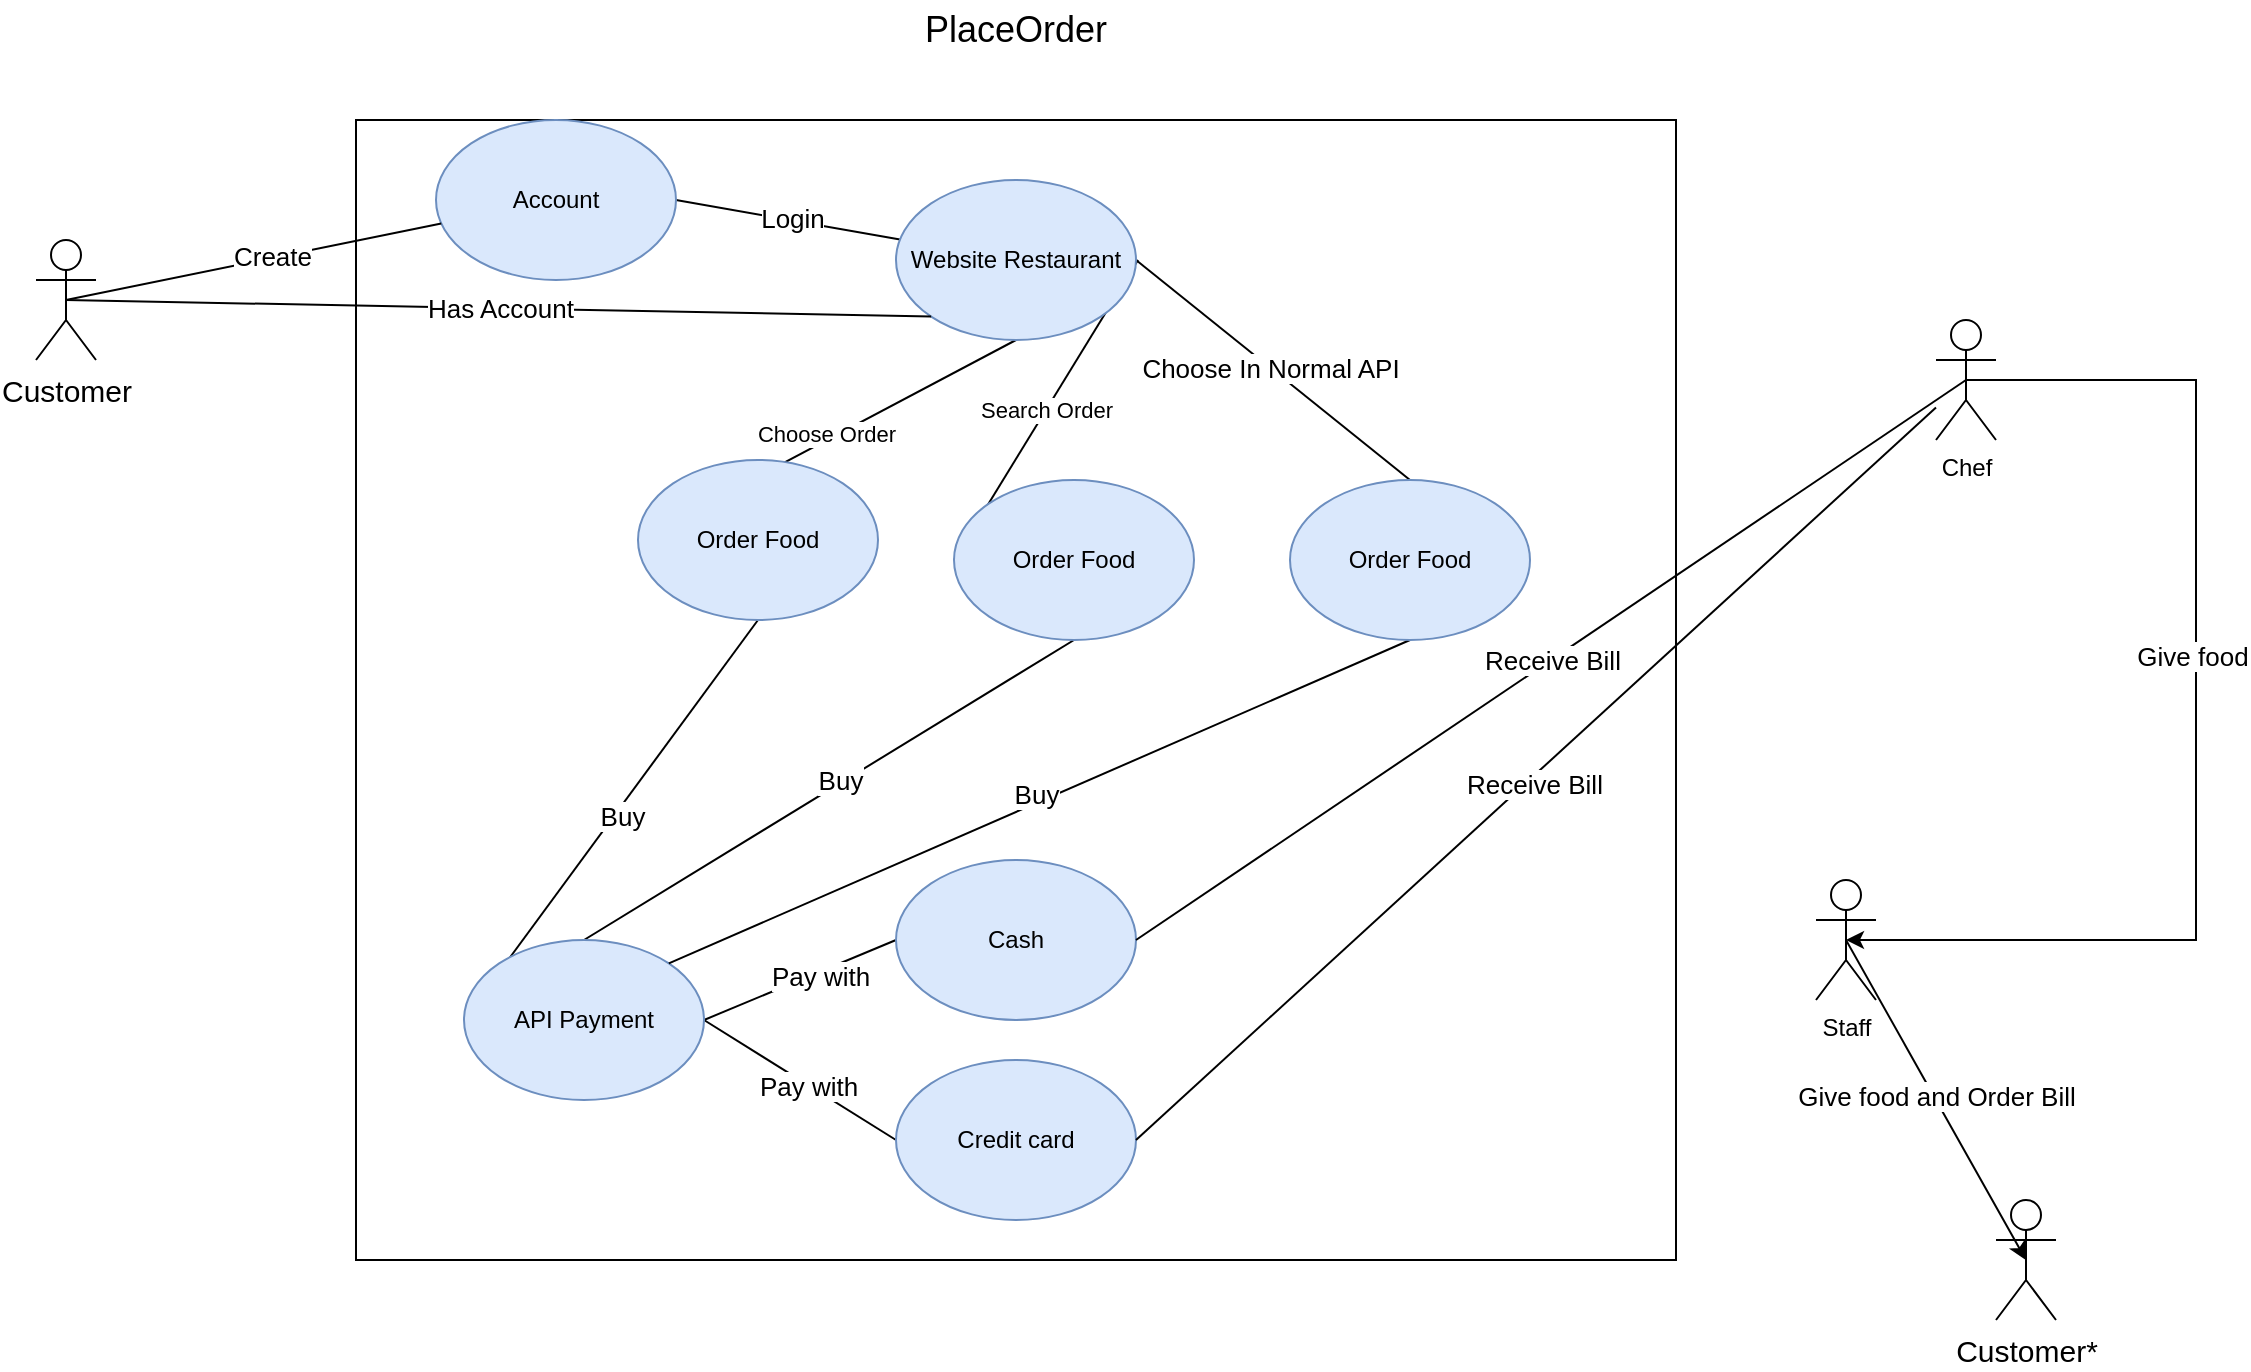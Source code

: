 <mxfile version="24.8.6">
  <diagram name="Trang-1" id="LwPPLO4Ee-6Tbe8ZKP9Q">
    <mxGraphModel dx="1235" dy="669" grid="1" gridSize="10" guides="1" tooltips="1" connect="1" arrows="1" fold="1" page="1" pageScale="1" pageWidth="827" pageHeight="1169" math="0" shadow="0">
      <root>
        <mxCell id="0" />
        <mxCell id="1" parent="0" />
        <mxCell id="qwp_WOEQlL5NrjCQHLM8-1" value="&lt;font style=&quot;font-size: 15px;&quot;&gt;Customer&lt;/font&gt;" style="shape=umlActor;verticalLabelPosition=bottom;verticalAlign=top;html=1;outlineConnect=0;" vertex="1" parent="1">
          <mxGeometry x="80" y="180" width="30" height="60" as="geometry" />
        </mxCell>
        <mxCell id="qwp_WOEQlL5NrjCQHLM8-3" value="" style="rounded=0;whiteSpace=wrap;html=1;" vertex="1" parent="1">
          <mxGeometry x="240" y="120" width="660" height="570" as="geometry" />
        </mxCell>
        <mxCell id="qwp_WOEQlL5NrjCQHLM8-4" value="&lt;span style=&quot;font-size: 18px;&quot;&gt;PlaceOrder&lt;/span&gt;" style="text;html=1;align=center;verticalAlign=middle;whiteSpace=wrap;rounded=0;" vertex="1" parent="1">
          <mxGeometry x="481" y="60" width="178" height="30" as="geometry" />
        </mxCell>
        <mxCell id="qwp_WOEQlL5NrjCQHLM8-13" style="rounded=0;orthogonalLoop=1;jettySize=auto;html=1;exitX=1;exitY=0.5;exitDx=0;exitDy=0;endArrow=none;endFill=0;" edge="1" parent="1" source="qwp_WOEQlL5NrjCQHLM8-7" target="qwp_WOEQlL5NrjCQHLM8-12">
          <mxGeometry relative="1" as="geometry" />
        </mxCell>
        <mxCell id="qwp_WOEQlL5NrjCQHLM8-15" value="&lt;font style=&quot;font-size: 13px;&quot;&gt;Login&lt;/font&gt;" style="edgeLabel;html=1;align=center;verticalAlign=middle;resizable=0;points=[];" vertex="1" connectable="0" parent="qwp_WOEQlL5NrjCQHLM8-13">
          <mxGeometry x="0.019" y="1" relative="1" as="geometry">
            <mxPoint as="offset" />
          </mxGeometry>
        </mxCell>
        <mxCell id="qwp_WOEQlL5NrjCQHLM8-7" value="Account" style="ellipse;whiteSpace=wrap;html=1;fillColor=#dae8fc;strokeColor=#6c8ebf;" vertex="1" parent="1">
          <mxGeometry x="280" y="120" width="120" height="80" as="geometry" />
        </mxCell>
        <mxCell id="qwp_WOEQlL5NrjCQHLM8-8" style="rounded=0;orthogonalLoop=1;jettySize=auto;html=1;exitX=0.5;exitY=0.5;exitDx=0;exitDy=0;exitPerimeter=0;endArrow=none;endFill=0;" edge="1" parent="1" source="qwp_WOEQlL5NrjCQHLM8-1" target="qwp_WOEQlL5NrjCQHLM8-7">
          <mxGeometry relative="1" as="geometry" />
        </mxCell>
        <mxCell id="qwp_WOEQlL5NrjCQHLM8-9" value="&lt;font style=&quot;font-size: 13px;&quot;&gt;Create&lt;/font&gt;" style="edgeLabel;html=1;align=center;verticalAlign=middle;resizable=0;points=[];" vertex="1" connectable="0" parent="qwp_WOEQlL5NrjCQHLM8-8">
          <mxGeometry x="0.085" y="1" relative="1" as="geometry">
            <mxPoint x="1" as="offset" />
          </mxGeometry>
        </mxCell>
        <mxCell id="qwp_WOEQlL5NrjCQHLM8-18" style="rounded=0;orthogonalLoop=1;jettySize=auto;html=1;exitX=1;exitY=0.5;exitDx=0;exitDy=0;entryX=0;entryY=0.5;entryDx=0;entryDy=0;endArrow=none;endFill=0;" edge="1" parent="1" target="qwp_WOEQlL5NrjCQHLM8-17">
          <mxGeometry relative="1" as="geometry">
            <mxPoint x="631" y="190" as="sourcePoint" />
            <mxPoint x="701" y="190" as="targetPoint" />
          </mxGeometry>
        </mxCell>
        <mxCell id="qwp_WOEQlL5NrjCQHLM8-19" value="Search Order" style="edgeLabel;html=1;align=center;verticalAlign=middle;resizable=0;points=[];" vertex="1" connectable="0" parent="qwp_WOEQlL5NrjCQHLM8-18">
          <mxGeometry relative="1" as="geometry">
            <mxPoint as="offset" />
          </mxGeometry>
        </mxCell>
        <mxCell id="qwp_WOEQlL5NrjCQHLM8-21" style="rounded=0;orthogonalLoop=1;jettySize=auto;html=1;exitX=0.5;exitY=1;exitDx=0;exitDy=0;entryX=0;entryY=0.5;entryDx=0;entryDy=0;endArrow=none;endFill=0;" edge="1" parent="1" source="qwp_WOEQlL5NrjCQHLM8-12" target="qwp_WOEQlL5NrjCQHLM8-20">
          <mxGeometry relative="1" as="geometry" />
        </mxCell>
        <mxCell id="qwp_WOEQlL5NrjCQHLM8-22" value="Choose Order" style="edgeLabel;html=1;align=center;verticalAlign=middle;resizable=0;points=[];" vertex="1" connectable="0" parent="qwp_WOEQlL5NrjCQHLM8-21">
          <mxGeometry x="-0.008" y="-3" relative="1" as="geometry">
            <mxPoint as="offset" />
          </mxGeometry>
        </mxCell>
        <mxCell id="qwp_WOEQlL5NrjCQHLM8-54" style="rounded=0;orthogonalLoop=1;jettySize=auto;html=1;exitX=1;exitY=0.5;exitDx=0;exitDy=0;entryX=0.5;entryY=0;entryDx=0;entryDy=0;endArrow=none;endFill=0;" edge="1" parent="1" source="qwp_WOEQlL5NrjCQHLM8-12" target="qwp_WOEQlL5NrjCQHLM8-53">
          <mxGeometry relative="1" as="geometry" />
        </mxCell>
        <mxCell id="qwp_WOEQlL5NrjCQHLM8-55" value="&lt;font style=&quot;font-size: 13px;&quot;&gt;Choose In Normal API&lt;/font&gt;" style="edgeLabel;html=1;align=center;verticalAlign=middle;resizable=0;points=[];" vertex="1" connectable="0" parent="qwp_WOEQlL5NrjCQHLM8-54">
          <mxGeometry x="-0.029" relative="1" as="geometry">
            <mxPoint as="offset" />
          </mxGeometry>
        </mxCell>
        <mxCell id="qwp_WOEQlL5NrjCQHLM8-12" value="Website Restaurant" style="ellipse;whiteSpace=wrap;html=1;fillColor=#dae8fc;strokeColor=#6c8ebf;" vertex="1" parent="1">
          <mxGeometry x="510" y="150" width="120" height="80" as="geometry" />
        </mxCell>
        <mxCell id="qwp_WOEQlL5NrjCQHLM8-26" style="rounded=0;orthogonalLoop=1;jettySize=auto;html=1;exitX=0.5;exitY=1;exitDx=0;exitDy=0;entryX=0.5;entryY=0;entryDx=0;entryDy=0;endArrow=none;endFill=0;" edge="1" parent="1" source="qwp_WOEQlL5NrjCQHLM8-17" target="qwp_WOEQlL5NrjCQHLM8-23">
          <mxGeometry relative="1" as="geometry" />
        </mxCell>
        <mxCell id="qwp_WOEQlL5NrjCQHLM8-28" value="&lt;font style=&quot;font-size: 13px;&quot;&gt;Buy&lt;/font&gt;" style="edgeLabel;html=1;align=center;verticalAlign=middle;resizable=0;points=[];" vertex="1" connectable="0" parent="qwp_WOEQlL5NrjCQHLM8-26">
          <mxGeometry x="-0.05" y="-2" relative="1" as="geometry">
            <mxPoint as="offset" />
          </mxGeometry>
        </mxCell>
        <mxCell id="qwp_WOEQlL5NrjCQHLM8-17" value="Order Food" style="ellipse;whiteSpace=wrap;html=1;fillColor=#dae8fc;strokeColor=#6c8ebf;" vertex="1" parent="1">
          <mxGeometry x="539" y="300" width="120" height="80" as="geometry" />
        </mxCell>
        <mxCell id="qwp_WOEQlL5NrjCQHLM8-24" style="rounded=0;orthogonalLoop=1;jettySize=auto;html=1;exitX=0.5;exitY=1;exitDx=0;exitDy=0;entryX=0;entryY=0.5;entryDx=0;entryDy=0;endArrow=none;endFill=0;" edge="1" parent="1" source="qwp_WOEQlL5NrjCQHLM8-20" target="qwp_WOEQlL5NrjCQHLM8-23">
          <mxGeometry relative="1" as="geometry" />
        </mxCell>
        <mxCell id="qwp_WOEQlL5NrjCQHLM8-27" value="&lt;font style=&quot;font-size: 13px;&quot;&gt;Buy&lt;/font&gt;" style="edgeLabel;html=1;align=center;verticalAlign=middle;resizable=0;points=[];" vertex="1" connectable="0" parent="qwp_WOEQlL5NrjCQHLM8-24">
          <mxGeometry x="-0.04" y="3" relative="1" as="geometry">
            <mxPoint as="offset" />
          </mxGeometry>
        </mxCell>
        <mxCell id="qwp_WOEQlL5NrjCQHLM8-20" value="Order Food" style="ellipse;whiteSpace=wrap;html=1;fillColor=#dae8fc;strokeColor=#6c8ebf;" vertex="1" parent="1">
          <mxGeometry x="381" y="290" width="120" height="80" as="geometry" />
        </mxCell>
        <mxCell id="qwp_WOEQlL5NrjCQHLM8-33" style="rounded=0;orthogonalLoop=1;jettySize=auto;html=1;exitX=1;exitY=0.5;exitDx=0;exitDy=0;entryX=0;entryY=0.5;entryDx=0;entryDy=0;endArrow=none;endFill=0;" edge="1" parent="1" source="qwp_WOEQlL5NrjCQHLM8-23" target="qwp_WOEQlL5NrjCQHLM8-31">
          <mxGeometry relative="1" as="geometry" />
        </mxCell>
        <mxCell id="qwp_WOEQlL5NrjCQHLM8-35" value="&lt;font style=&quot;font-size: 13px;&quot;&gt;Pay with&lt;/font&gt;" style="edgeLabel;html=1;align=center;verticalAlign=middle;resizable=0;points=[];" vertex="1" connectable="0" parent="qwp_WOEQlL5NrjCQHLM8-33">
          <mxGeometry x="0.195" y="-2" relative="1" as="geometry">
            <mxPoint as="offset" />
          </mxGeometry>
        </mxCell>
        <mxCell id="qwp_WOEQlL5NrjCQHLM8-34" style="rounded=0;orthogonalLoop=1;jettySize=auto;html=1;exitX=1;exitY=0.5;exitDx=0;exitDy=0;entryX=0;entryY=0.5;entryDx=0;entryDy=0;endArrow=none;endFill=0;" edge="1" parent="1" source="qwp_WOEQlL5NrjCQHLM8-23" target="qwp_WOEQlL5NrjCQHLM8-32">
          <mxGeometry relative="1" as="geometry" />
        </mxCell>
        <mxCell id="qwp_WOEQlL5NrjCQHLM8-36" value="&lt;font style=&quot;font-size: 13px;&quot;&gt;Pay with&lt;/font&gt;" style="edgeLabel;html=1;align=center;verticalAlign=middle;resizable=0;points=[];" vertex="1" connectable="0" parent="qwp_WOEQlL5NrjCQHLM8-34">
          <mxGeometry x="0.086" relative="1" as="geometry">
            <mxPoint as="offset" />
          </mxGeometry>
        </mxCell>
        <mxCell id="qwp_WOEQlL5NrjCQHLM8-23" value="API Payment" style="ellipse;whiteSpace=wrap;html=1;fillColor=#dae8fc;strokeColor=#6c8ebf;" vertex="1" parent="1">
          <mxGeometry x="294" y="530" width="120" height="80" as="geometry" />
        </mxCell>
        <mxCell id="qwp_WOEQlL5NrjCQHLM8-29" style="rounded=0;orthogonalLoop=1;jettySize=auto;html=1;exitX=0.5;exitY=0.5;exitDx=0;exitDy=0;exitPerimeter=0;entryX=0;entryY=1;entryDx=0;entryDy=0;endArrow=none;endFill=0;" edge="1" parent="1" source="qwp_WOEQlL5NrjCQHLM8-1" target="qwp_WOEQlL5NrjCQHLM8-12">
          <mxGeometry relative="1" as="geometry" />
        </mxCell>
        <mxCell id="qwp_WOEQlL5NrjCQHLM8-30" value="&lt;font style=&quot;font-size: 13px;&quot;&gt;Has Account&lt;/font&gt;" style="edgeLabel;html=1;align=center;verticalAlign=middle;resizable=0;points=[];" vertex="1" connectable="0" parent="qwp_WOEQlL5NrjCQHLM8-29">
          <mxGeometry x="0.003" relative="1" as="geometry">
            <mxPoint as="offset" />
          </mxGeometry>
        </mxCell>
        <mxCell id="qwp_WOEQlL5NrjCQHLM8-31" value="Cash" style="ellipse;whiteSpace=wrap;html=1;fillColor=#dae8fc;strokeColor=#6c8ebf;" vertex="1" parent="1">
          <mxGeometry x="510" y="490" width="120" height="80" as="geometry" />
        </mxCell>
        <mxCell id="qwp_WOEQlL5NrjCQHLM8-32" value="Credit card" style="ellipse;whiteSpace=wrap;html=1;fillColor=#dae8fc;strokeColor=#6c8ebf;" vertex="1" parent="1">
          <mxGeometry x="510" y="590" width="120" height="80" as="geometry" />
        </mxCell>
        <mxCell id="qwp_WOEQlL5NrjCQHLM8-37" value="Chef" style="shape=umlActor;verticalLabelPosition=bottom;verticalAlign=top;html=1;outlineConnect=0;" vertex="1" parent="1">
          <mxGeometry x="1030" y="220" width="30" height="60" as="geometry" />
        </mxCell>
        <mxCell id="qwp_WOEQlL5NrjCQHLM8-38" value="Staff" style="shape=umlActor;verticalLabelPosition=bottom;verticalAlign=top;html=1;outlineConnect=0;" vertex="1" parent="1">
          <mxGeometry x="970" y="500" width="30" height="60" as="geometry" />
        </mxCell>
        <mxCell id="qwp_WOEQlL5NrjCQHLM8-39" style="rounded=0;orthogonalLoop=1;jettySize=auto;html=1;exitX=1;exitY=0.5;exitDx=0;exitDy=0;entryX=0.5;entryY=0.5;entryDx=0;entryDy=0;entryPerimeter=0;endArrow=none;endFill=0;" edge="1" parent="1" source="qwp_WOEQlL5NrjCQHLM8-31" target="qwp_WOEQlL5NrjCQHLM8-37">
          <mxGeometry relative="1" as="geometry" />
        </mxCell>
        <mxCell id="qwp_WOEQlL5NrjCQHLM8-41" value="&lt;font style=&quot;font-size: 13px;&quot;&gt;Receive Bill&lt;/font&gt;" style="edgeLabel;html=1;align=center;verticalAlign=middle;resizable=0;points=[];" vertex="1" connectable="0" parent="qwp_WOEQlL5NrjCQHLM8-39">
          <mxGeometry relative="1" as="geometry">
            <mxPoint as="offset" />
          </mxGeometry>
        </mxCell>
        <mxCell id="qwp_WOEQlL5NrjCQHLM8-40" style="rounded=0;orthogonalLoop=1;jettySize=auto;html=1;exitX=1;exitY=0.5;exitDx=0;exitDy=0;endArrow=none;endFill=0;" edge="1" parent="1" source="qwp_WOEQlL5NrjCQHLM8-32" target="qwp_WOEQlL5NrjCQHLM8-37">
          <mxGeometry relative="1" as="geometry" />
        </mxCell>
        <mxCell id="qwp_WOEQlL5NrjCQHLM8-42" value="&lt;font style=&quot;font-size: 13px;&quot;&gt;Receive Bill&lt;/font&gt;" style="edgeLabel;html=1;align=center;verticalAlign=middle;resizable=0;points=[];" vertex="1" connectable="0" parent="qwp_WOEQlL5NrjCQHLM8-40">
          <mxGeometry x="-0.016" y="-3" relative="1" as="geometry">
            <mxPoint as="offset" />
          </mxGeometry>
        </mxCell>
        <mxCell id="qwp_WOEQlL5NrjCQHLM8-47" style="edgeStyle=orthogonalEdgeStyle;rounded=0;orthogonalLoop=1;jettySize=auto;html=1;exitX=0.5;exitY=0.5;exitDx=0;exitDy=0;exitPerimeter=0;entryX=0.5;entryY=0.5;entryDx=0;entryDy=0;entryPerimeter=0;" edge="1" parent="1" source="qwp_WOEQlL5NrjCQHLM8-37" target="qwp_WOEQlL5NrjCQHLM8-38">
          <mxGeometry relative="1" as="geometry">
            <Array as="points">
              <mxPoint x="1160" y="250" />
              <mxPoint x="1160" y="530" />
            </Array>
          </mxGeometry>
        </mxCell>
        <mxCell id="qwp_WOEQlL5NrjCQHLM8-49" value="&lt;font style=&quot;font-size: 13px;&quot;&gt;Give food&lt;/font&gt;" style="edgeLabel;html=1;align=center;verticalAlign=middle;resizable=0;points=[];" vertex="1" connectable="0" parent="qwp_WOEQlL5NrjCQHLM8-47">
          <mxGeometry x="-0.112" y="-2" relative="1" as="geometry">
            <mxPoint as="offset" />
          </mxGeometry>
        </mxCell>
        <mxCell id="qwp_WOEQlL5NrjCQHLM8-50" value="&lt;font style=&quot;font-size: 15px;&quot;&gt;Customer*&lt;/font&gt;" style="shape=umlActor;verticalLabelPosition=bottom;verticalAlign=top;html=1;outlineConnect=0;" vertex="1" parent="1">
          <mxGeometry x="1060" y="660" width="30" height="60" as="geometry" />
        </mxCell>
        <mxCell id="qwp_WOEQlL5NrjCQHLM8-51" style="rounded=0;orthogonalLoop=1;jettySize=auto;html=1;exitX=0.5;exitY=0.5;exitDx=0;exitDy=0;exitPerimeter=0;entryX=0.5;entryY=0.5;entryDx=0;entryDy=0;entryPerimeter=0;" edge="1" parent="1" source="qwp_WOEQlL5NrjCQHLM8-38" target="qwp_WOEQlL5NrjCQHLM8-50">
          <mxGeometry relative="1" as="geometry" />
        </mxCell>
        <mxCell id="qwp_WOEQlL5NrjCQHLM8-52" value="&lt;font style=&quot;font-size: 13px;&quot;&gt;Give food and Order Bill&lt;/font&gt;" style="edgeLabel;html=1;align=center;verticalAlign=middle;resizable=0;points=[];" vertex="1" connectable="0" parent="qwp_WOEQlL5NrjCQHLM8-51">
          <mxGeometry x="-0.021" y="1" relative="1" as="geometry">
            <mxPoint as="offset" />
          </mxGeometry>
        </mxCell>
        <mxCell id="qwp_WOEQlL5NrjCQHLM8-56" style="rounded=0;orthogonalLoop=1;jettySize=auto;html=1;exitX=0.5;exitY=1;exitDx=0;exitDy=0;entryX=1;entryY=0;entryDx=0;entryDy=0;endArrow=none;endFill=0;" edge="1" parent="1" source="qwp_WOEQlL5NrjCQHLM8-53" target="qwp_WOEQlL5NrjCQHLM8-23">
          <mxGeometry relative="1" as="geometry" />
        </mxCell>
        <mxCell id="qwp_WOEQlL5NrjCQHLM8-57" value="&lt;font style=&quot;font-size: 13px;&quot;&gt;Buy&lt;/font&gt;" style="edgeLabel;html=1;align=center;verticalAlign=middle;resizable=0;points=[];" vertex="1" connectable="0" parent="qwp_WOEQlL5NrjCQHLM8-56">
          <mxGeometry x="0.002" y="-5" relative="1" as="geometry">
            <mxPoint as="offset" />
          </mxGeometry>
        </mxCell>
        <mxCell id="qwp_WOEQlL5NrjCQHLM8-53" value="Order Food" style="ellipse;whiteSpace=wrap;html=1;fillColor=#dae8fc;strokeColor=#6c8ebf;" vertex="1" parent="1">
          <mxGeometry x="707" y="300" width="120" height="80" as="geometry" />
        </mxCell>
      </root>
    </mxGraphModel>
  </diagram>
</mxfile>
